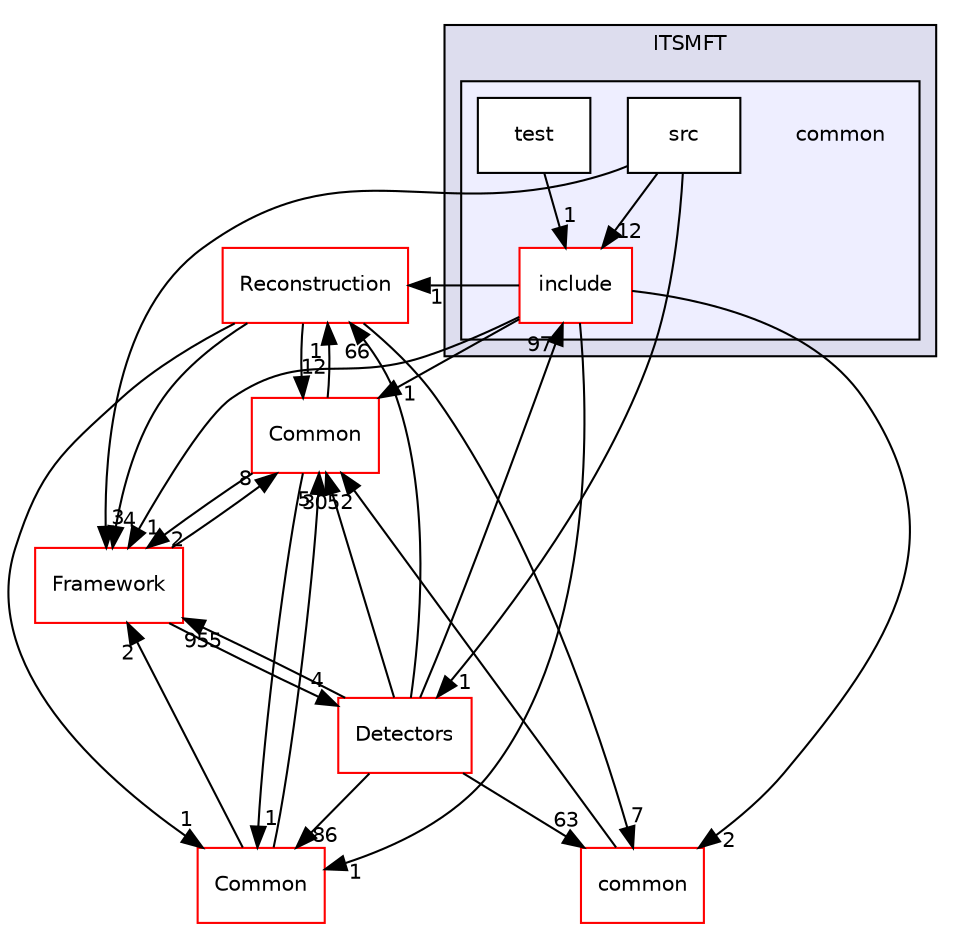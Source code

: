 digraph "/home/travis/build/AliceO2Group/AliceO2/DataFormats/Detectors/ITSMFT/common" {
  bgcolor=transparent;
  compound=true
  node [ fontsize="10", fontname="Helvetica"];
  edge [ labelfontsize="10", labelfontname="Helvetica"];
  subgraph clusterdir_ff53c4a4c37940dfaa1ef75e68c4ec2e {
    graph [ bgcolor="#ddddee", pencolor="black", label="ITSMFT" fontname="Helvetica", fontsize="10", URL="dir_ff53c4a4c37940dfaa1ef75e68c4ec2e.html"]
  subgraph clusterdir_a24d6d0829ce59989bf769e9c553cbcc {
    graph [ bgcolor="#eeeeff", pencolor="black", label="" URL="dir_a24d6d0829ce59989bf769e9c553cbcc.html"];
    dir_a24d6d0829ce59989bf769e9c553cbcc [shape=plaintext label="common"];
    dir_90228e13d7e50ca0627558c8e3e745e2 [shape=box label="include" color="red" fillcolor="white" style="filled" URL="dir_90228e13d7e50ca0627558c8e3e745e2.html"];
    dir_84cf8918fbd39c542962c3d1da206b49 [shape=box label="src" color="black" fillcolor="white" style="filled" URL="dir_84cf8918fbd39c542962c3d1da206b49.html"];
    dir_427593051f38d3bd6a8b234bbef64705 [shape=box label="test" color="black" fillcolor="white" style="filled" URL="dir_427593051f38d3bd6a8b234bbef64705.html"];
  }
  }
  dir_d269712cc31e133b892a3b3f6424741a [shape=box label="Reconstruction" color="red" URL="dir_d269712cc31e133b892a3b3f6424741a.html"];
  dir_4ab6b4cc6a7edbff49100e9123df213f [shape=box label="Common" color="red" URL="dir_4ab6b4cc6a7edbff49100e9123df213f.html"];
  dir_051dca18e802f8e9474f2e30d29c04e0 [shape=box label="Detectors" color="red" URL="dir_051dca18e802f8e9474f2e30d29c04e0.html"];
  dir_74593c7a91e03746ae2a516888bf9494 [shape=box label="Common" color="red" URL="dir_74593c7a91e03746ae2a516888bf9494.html"];
  dir_7924ba4398ae4560cd37376e44666c6d [shape=box label="common" color="red" URL="dir_7924ba4398ae4560cd37376e44666c6d.html"];
  dir_bcbb2cf9a3d3d83e5515c82071a07177 [shape=box label="Framework" color="red" URL="dir_bcbb2cf9a3d3d83e5515c82071a07177.html"];
  dir_d269712cc31e133b892a3b3f6424741a->dir_4ab6b4cc6a7edbff49100e9123df213f [headlabel="12", labeldistance=1.5 headhref="dir_000244_000035.html"];
  dir_d269712cc31e133b892a3b3f6424741a->dir_74593c7a91e03746ae2a516888bf9494 [headlabel="1", labeldistance=1.5 headhref="dir_000244_000099.html"];
  dir_d269712cc31e133b892a3b3f6424741a->dir_7924ba4398ae4560cd37376e44666c6d [headlabel="7", labeldistance=1.5 headhref="dir_000244_000089.html"];
  dir_d269712cc31e133b892a3b3f6424741a->dir_bcbb2cf9a3d3d83e5515c82071a07177 [headlabel="4", labeldistance=1.5 headhref="dir_000244_000061.html"];
  dir_4ab6b4cc6a7edbff49100e9123df213f->dir_d269712cc31e133b892a3b3f6424741a [headlabel="1", labeldistance=1.5 headhref="dir_000035_000244.html"];
  dir_4ab6b4cc6a7edbff49100e9123df213f->dir_74593c7a91e03746ae2a516888bf9494 [headlabel="1", labeldistance=1.5 headhref="dir_000035_000099.html"];
  dir_4ab6b4cc6a7edbff49100e9123df213f->dir_bcbb2cf9a3d3d83e5515c82071a07177 [headlabel="2", labeldistance=1.5 headhref="dir_000035_000061.html"];
  dir_427593051f38d3bd6a8b234bbef64705->dir_90228e13d7e50ca0627558c8e3e745e2 [headlabel="1", labeldistance=1.5 headhref="dir_000235_000112.html"];
  dir_051dca18e802f8e9474f2e30d29c04e0->dir_d269712cc31e133b892a3b3f6424741a [headlabel="66", labeldistance=1.5 headhref="dir_000047_000244.html"];
  dir_051dca18e802f8e9474f2e30d29c04e0->dir_4ab6b4cc6a7edbff49100e9123df213f [headlabel="305", labeldistance=1.5 headhref="dir_000047_000035.html"];
  dir_051dca18e802f8e9474f2e30d29c04e0->dir_74593c7a91e03746ae2a516888bf9494 [headlabel="86", labeldistance=1.5 headhref="dir_000047_000099.html"];
  dir_051dca18e802f8e9474f2e30d29c04e0->dir_90228e13d7e50ca0627558c8e3e745e2 [headlabel="97", labeldistance=1.5 headhref="dir_000047_000112.html"];
  dir_051dca18e802f8e9474f2e30d29c04e0->dir_7924ba4398ae4560cd37376e44666c6d [headlabel="63", labeldistance=1.5 headhref="dir_000047_000089.html"];
  dir_051dca18e802f8e9474f2e30d29c04e0->dir_bcbb2cf9a3d3d83e5515c82071a07177 [headlabel="955", labeldistance=1.5 headhref="dir_000047_000061.html"];
  dir_74593c7a91e03746ae2a516888bf9494->dir_4ab6b4cc6a7edbff49100e9123df213f [headlabel="5", labeldistance=1.5 headhref="dir_000099_000035.html"];
  dir_74593c7a91e03746ae2a516888bf9494->dir_bcbb2cf9a3d3d83e5515c82071a07177 [headlabel="2", labeldistance=1.5 headhref="dir_000099_000061.html"];
  dir_90228e13d7e50ca0627558c8e3e745e2->dir_d269712cc31e133b892a3b3f6424741a [headlabel="1", labeldistance=1.5 headhref="dir_000112_000244.html"];
  dir_90228e13d7e50ca0627558c8e3e745e2->dir_4ab6b4cc6a7edbff49100e9123df213f [headlabel="1", labeldistance=1.5 headhref="dir_000112_000035.html"];
  dir_90228e13d7e50ca0627558c8e3e745e2->dir_74593c7a91e03746ae2a516888bf9494 [headlabel="1", labeldistance=1.5 headhref="dir_000112_000099.html"];
  dir_90228e13d7e50ca0627558c8e3e745e2->dir_7924ba4398ae4560cd37376e44666c6d [headlabel="2", labeldistance=1.5 headhref="dir_000112_000089.html"];
  dir_90228e13d7e50ca0627558c8e3e745e2->dir_bcbb2cf9a3d3d83e5515c82071a07177 [headlabel="1", labeldistance=1.5 headhref="dir_000112_000061.html"];
  dir_7924ba4398ae4560cd37376e44666c6d->dir_4ab6b4cc6a7edbff49100e9123df213f [headlabel="2", labeldistance=1.5 headhref="dir_000089_000035.html"];
  dir_bcbb2cf9a3d3d83e5515c82071a07177->dir_4ab6b4cc6a7edbff49100e9123df213f [headlabel="8", labeldistance=1.5 headhref="dir_000061_000035.html"];
  dir_bcbb2cf9a3d3d83e5515c82071a07177->dir_051dca18e802f8e9474f2e30d29c04e0 [headlabel="4", labeldistance=1.5 headhref="dir_000061_000047.html"];
  dir_84cf8918fbd39c542962c3d1da206b49->dir_051dca18e802f8e9474f2e30d29c04e0 [headlabel="1", labeldistance=1.5 headhref="dir_000161_000047.html"];
  dir_84cf8918fbd39c542962c3d1da206b49->dir_90228e13d7e50ca0627558c8e3e745e2 [headlabel="12", labeldistance=1.5 headhref="dir_000161_000112.html"];
  dir_84cf8918fbd39c542962c3d1da206b49->dir_bcbb2cf9a3d3d83e5515c82071a07177 [headlabel="3", labeldistance=1.5 headhref="dir_000161_000061.html"];
}
